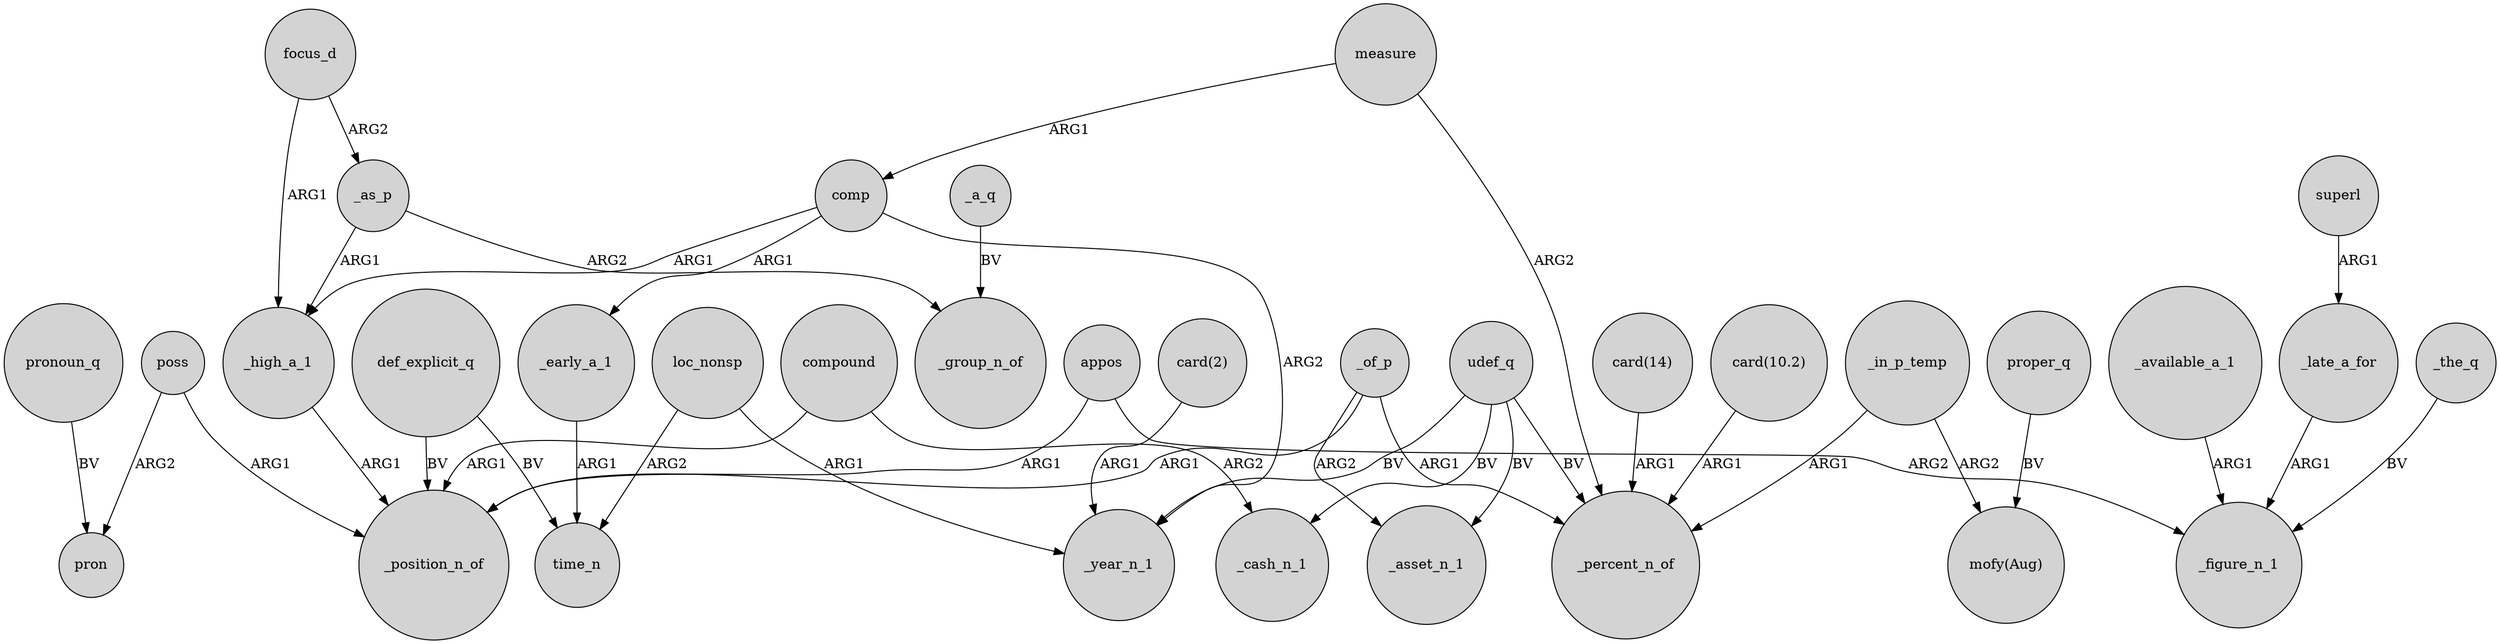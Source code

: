 digraph {
	node [shape=circle style=filled]
	poss -> pron [label=ARG2]
	def_explicit_q -> time_n [label=BV]
	udef_q -> _cash_n_1 [label=BV]
	loc_nonsp -> _year_n_1 [label=ARG1]
	focus_d -> _as_p [label=ARG2]
	_in_p_temp -> _percent_n_of [label=ARG1]
	superl -> _late_a_for [label=ARG1]
	measure -> comp [label=ARG1]
	appos -> _figure_n_1 [label=ARG2]
	comp -> _high_a_1 [label=ARG1]
	_the_q -> _figure_n_1 [label=BV]
	udef_q -> _asset_n_1 [label=BV]
	_of_p -> _asset_n_1 [label=ARG2]
	def_explicit_q -> _position_n_of [label=BV]
	loc_nonsp -> time_n [label=ARG2]
	focus_d -> _high_a_1 [label=ARG1]
	_of_p -> _percent_n_of [label=ARG1]
	_available_a_1 -> _figure_n_1 [label=ARG1]
	pronoun_q -> pron [label=BV]
	_high_a_1 -> _position_n_of [label=ARG1]
	_in_p_temp -> "mofy(Aug)" [label=ARG2]
	appos -> _position_n_of [label=ARG1]
	"card(2)" -> _year_n_1 [label=ARG1]
	_as_p -> _group_n_of [label=ARG2]
	measure -> _percent_n_of [label=ARG2]
	proper_q -> "mofy(Aug)" [label=BV]
	compound -> _position_n_of [label=ARG1]
	"card(14)" -> _percent_n_of [label=ARG1]
	_as_p -> _high_a_1 [label=ARG1]
	_early_a_1 -> time_n [label=ARG1]
	poss -> _position_n_of [label=ARG1]
	_late_a_for -> _figure_n_1 [label=ARG1]
	compound -> _cash_n_1 [label=ARG2]
	"card(10.2)" -> _percent_n_of [label=ARG1]
	comp -> _year_n_1 [label=ARG2]
	udef_q -> _year_n_1 [label=BV]
	_a_q -> _group_n_of [label=BV]
	udef_q -> _percent_n_of [label=BV]
	comp -> _early_a_1 [label=ARG1]
	_of_p -> _position_n_of [label=ARG1]
}
